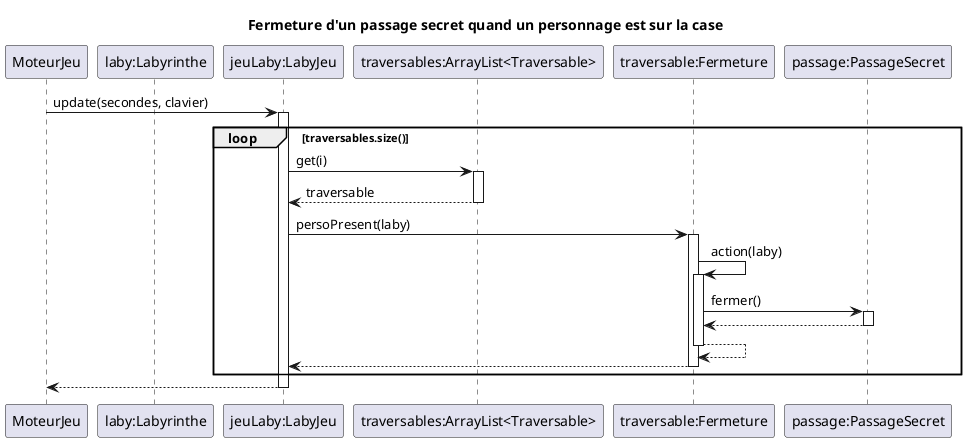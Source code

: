 @startuml
title Fermeture d'un passage secret quand un personnage est sur la case


participant MoteurJeu
participant "laby:Labyrinthe" as laby
participant "jeuLaby:LabyJeu" as jeuLaby
participant "traversables:ArrayList<Traversable>" as traversables
participant "traversable:Fermeture" as traversable
participant "passage:PassageSecret" as passage

MoteurJeu -> jeuLaby : update(secondes, clavier)
activate jeuLaby
loop traversables.size()
    jeuLaby -> traversables : get(i)
    activate traversables
    traversables --> jeuLaby : traversable
    deactivate traversables

    jeuLaby -> traversable : persoPresent(laby)
    activate traversable
    traversable -> traversable : action(laby)
    activate traversable
    traversable -> passage : fermer()
    activate passage
    passage --> traversable
    deactivate passage
    traversable --> traversable
    deactivate traversable
    traversable --> jeuLaby
    deactivate traversable
end
    jeuLaby --> MoteurJeu
    deactivate jeuLaby
@enduml
